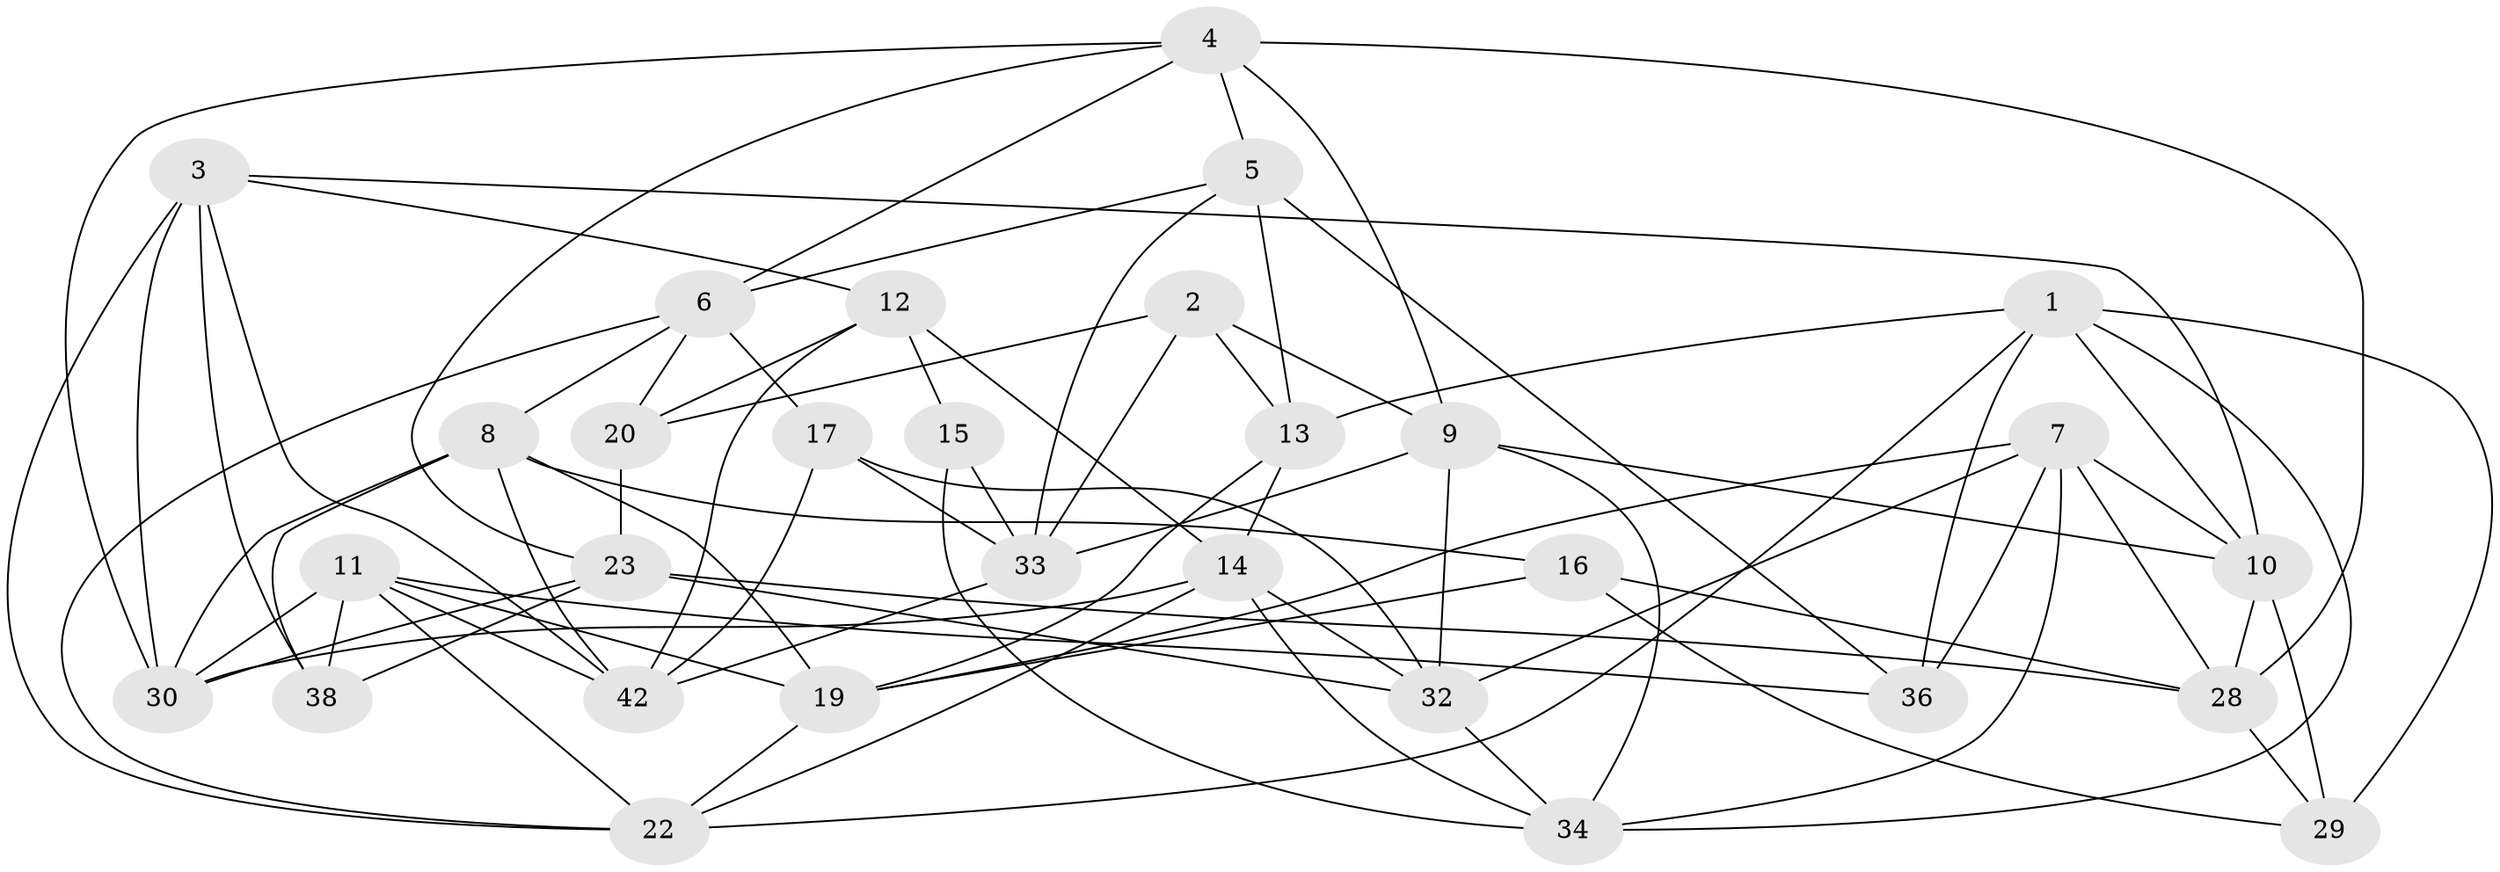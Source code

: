 // original degree distribution, {4: 1.0}
// Generated by graph-tools (version 1.1) at 2025/42/03/06/25 10:42:20]
// undirected, 30 vertices, 80 edges
graph export_dot {
graph [start="1"]
  node [color=gray90,style=filled];
  1 [super="+35"];
  2;
  3 [super="+27"];
  4 [super="+43"];
  5 [super="+24"];
  6 [super="+49"];
  7 [super="+41"];
  8 [super="+25"];
  9 [super="+48"];
  10 [super="+31"];
  11 [super="+52"];
  12 [super="+21"];
  13 [super="+18"];
  14 [super="+26"];
  15;
  16;
  17;
  19 [super="+44"];
  20;
  22 [super="+37"];
  23 [super="+45"];
  28 [super="+47"];
  29;
  30 [super="+40"];
  32 [super="+39"];
  33 [super="+51"];
  34 [super="+50"];
  36;
  38;
  42 [super="+46"];
  1 -- 13;
  1 -- 29;
  1 -- 22;
  1 -- 36;
  1 -- 34;
  1 -- 10;
  2 -- 20;
  2 -- 9;
  2 -- 13;
  2 -- 33;
  3 -- 10;
  3 -- 12;
  3 -- 22;
  3 -- 42;
  3 -- 38;
  3 -- 30;
  4 -- 5;
  4 -- 23;
  4 -- 30;
  4 -- 9;
  4 -- 28;
  4 -- 6;
  5 -- 33;
  5 -- 13 [weight=2];
  5 -- 36;
  5 -- 6;
  6 -- 20;
  6 -- 8;
  6 -- 17;
  6 -- 22;
  7 -- 10;
  7 -- 32;
  7 -- 34;
  7 -- 36;
  7 -- 28;
  7 -- 19;
  8 -- 16;
  8 -- 38;
  8 -- 19;
  8 -- 30;
  8 -- 42;
  9 -- 10;
  9 -- 32;
  9 -- 34;
  9 -- 33;
  10 -- 28;
  10 -- 29;
  11 -- 38;
  11 -- 30;
  11 -- 36;
  11 -- 22;
  11 -- 19;
  11 -- 42;
  12 -- 15 [weight=2];
  12 -- 20;
  12 -- 14;
  12 -- 42;
  13 -- 19;
  13 -- 14;
  14 -- 32;
  14 -- 30;
  14 -- 22;
  14 -- 34;
  15 -- 34;
  15 -- 33;
  16 -- 28;
  16 -- 29;
  16 -- 19;
  17 -- 42;
  17 -- 32;
  17 -- 33;
  19 -- 22;
  20 -- 23;
  23 -- 38;
  23 -- 32;
  23 -- 28;
  23 -- 30;
  28 -- 29;
  32 -- 34;
  33 -- 42;
}
